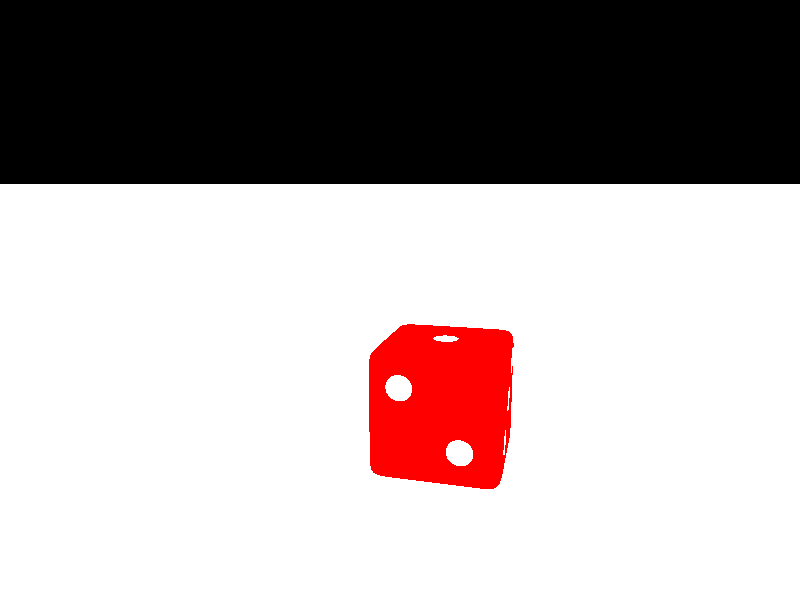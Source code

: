 #include "colors.inc"
#include "glass.inc" 


difference{
    superellipsoid{ <0.15,0.15> 

        texture{ 
     
            pigment{ color rgb<1,0,0,0.6> }
                finish { specular 0.5 diffuse 0.8 }
            } // end of texture
        scale <5,5,5> 
        rotate<0,0,0> 
        translate<5,3.1,5>
    } // -------------- end superellipsoid
    
    
    //2
    sphere{<2.5,5.5,0> 1
         texture{ pigment {color White}}
    } 
    sphere{<7,1,0> 1
         texture{ pigment {color White}}
    }     
    //End of 2
    
    //1
    sphere{<5,8,5> 1
         texture{pigment {color White}}
    }  
    //End of 1
    
    //5
     sphere{<5,3.5,10> 1
         texture{ pigment {color White}}
    } 
    sphere{ <2.5,6,10> 1
         texture{pigment {color White}}
    }
    sphere{ <7.5,6,10> 1
         texture{pigment {color White}}
    }
    sphere{<2.5,0.5,10> 1
         texture{pigment {color White}}
    }
    sphere{<7.5,0.5,10> 1
         texture{ pigment {color White}}
    }
    //End of 5
    
    //4  
    sphere{<0,5.5,2.5> 1
         texture{pigment {color White}}
    } 
    sphere{<0,5.5,7.5> 1
         texture{pigment {color White}} 
    } 
    sphere{<0,0.5,2.5> 1
         texture{pigment {color White}}
    } 
    sphere{<0,0.5,7.5> 1
         texture{pigment {color White}}
    } 
    //End of 4
    
    //3  
    sphere{<10,1,2.5> 1
         texture{pigment {color White}}
    } 
    sphere{<10,3.5,5> 1
         texture{pigment {color White}}
    } 
    sphere{<10,6,7.5> 1
         texture{pigment {color White}}
    }  
    //End of 3
    
    //6
    sphere{<7.5,-1.5,2.5> 1
         texture{pigment {color White}}
    } 
    sphere{<5,-1.5,2.5> 1
         texture{pigment {color White}}
    }
    sphere{<2.5,-1.5,2.5> 1
         texture{pigment {color White}}
    }
    sphere{<7.5,-1.5,7.5> 1
         texture{pigment {color White}}
    } 
    sphere{<5,-1.5,7.5> 1
         texture{pigment {color White}}
    }
    sphere{<2.5,-1.5,7.5> 1
         texture{pigment {color White}}
    }
    
    
    rotate<0, 0,0>   
    translate<0,0,0>
}

camera {
    location <13, 20, -40>
    look_at <0, 10, 10>
}

light_source {
    <-20, 10, -20>
    color rgb <1, 1, 1>
} 

plane {
    <0,1,0>, -2  
    texture {       
        pigment {
            color rgb <1,1,1>
        }
    }
}        

